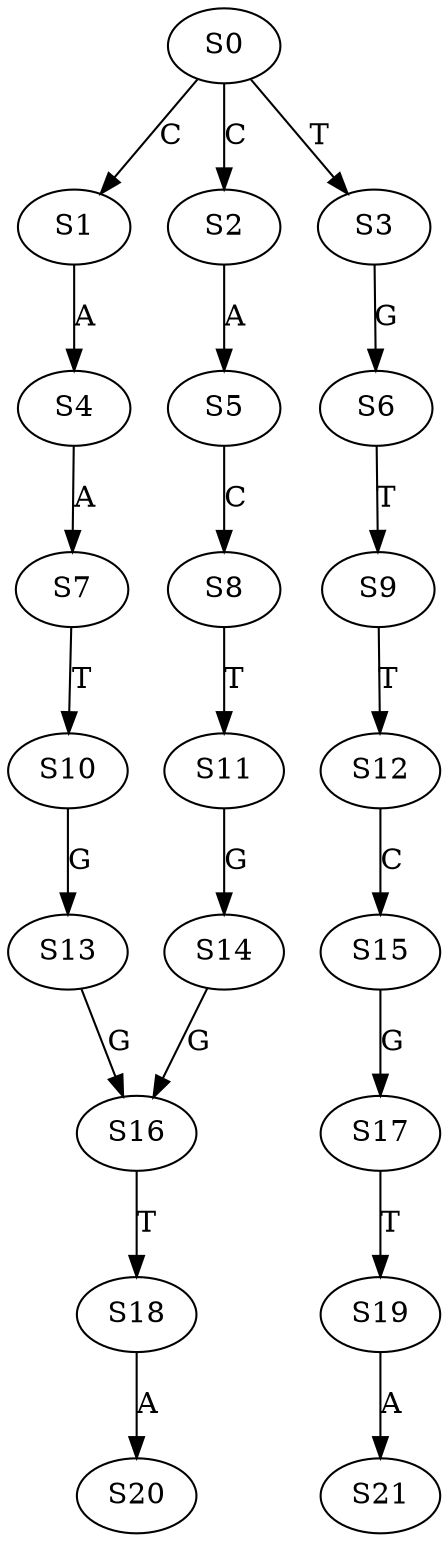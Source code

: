 strict digraph  {
	S0 -> S1 [ label = C ];
	S0 -> S2 [ label = C ];
	S0 -> S3 [ label = T ];
	S1 -> S4 [ label = A ];
	S2 -> S5 [ label = A ];
	S3 -> S6 [ label = G ];
	S4 -> S7 [ label = A ];
	S5 -> S8 [ label = C ];
	S6 -> S9 [ label = T ];
	S7 -> S10 [ label = T ];
	S8 -> S11 [ label = T ];
	S9 -> S12 [ label = T ];
	S10 -> S13 [ label = G ];
	S11 -> S14 [ label = G ];
	S12 -> S15 [ label = C ];
	S13 -> S16 [ label = G ];
	S14 -> S16 [ label = G ];
	S15 -> S17 [ label = G ];
	S16 -> S18 [ label = T ];
	S17 -> S19 [ label = T ];
	S18 -> S20 [ label = A ];
	S19 -> S21 [ label = A ];
}
